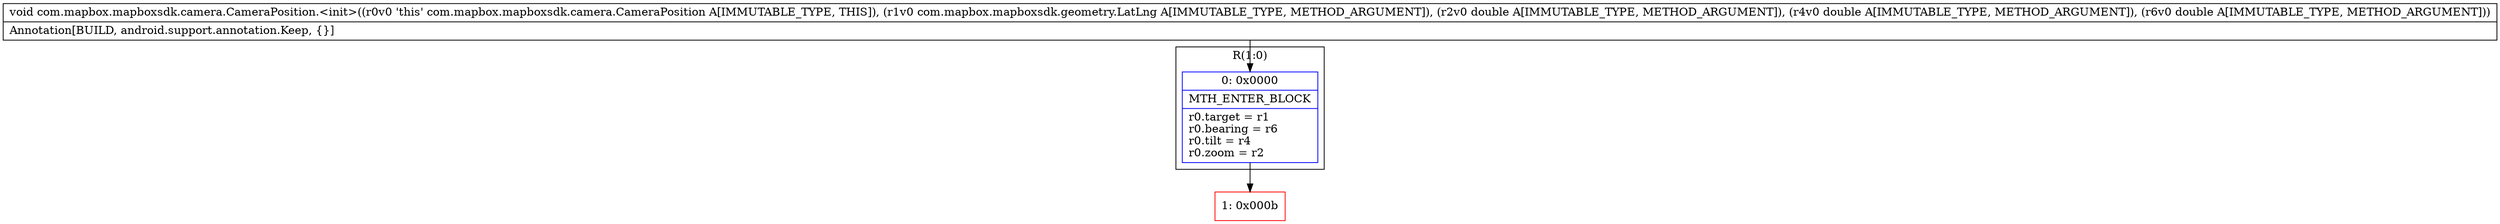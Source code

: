 digraph "CFG forcom.mapbox.mapboxsdk.camera.CameraPosition.\<init\>(Lcom\/mapbox\/mapboxsdk\/geometry\/LatLng;DDD)V" {
subgraph cluster_Region_156308543 {
label = "R(1:0)";
node [shape=record,color=blue];
Node_0 [shape=record,label="{0\:\ 0x0000|MTH_ENTER_BLOCK\l|r0.target = r1\lr0.bearing = r6\lr0.tilt = r4\lr0.zoom = r2\l}"];
}
Node_1 [shape=record,color=red,label="{1\:\ 0x000b}"];
MethodNode[shape=record,label="{void com.mapbox.mapboxsdk.camera.CameraPosition.\<init\>((r0v0 'this' com.mapbox.mapboxsdk.camera.CameraPosition A[IMMUTABLE_TYPE, THIS]), (r1v0 com.mapbox.mapboxsdk.geometry.LatLng A[IMMUTABLE_TYPE, METHOD_ARGUMENT]), (r2v0 double A[IMMUTABLE_TYPE, METHOD_ARGUMENT]), (r4v0 double A[IMMUTABLE_TYPE, METHOD_ARGUMENT]), (r6v0 double A[IMMUTABLE_TYPE, METHOD_ARGUMENT]))  | Annotation[BUILD, android.support.annotation.Keep, \{\}]\l}"];
MethodNode -> Node_0;
Node_0 -> Node_1;
}

